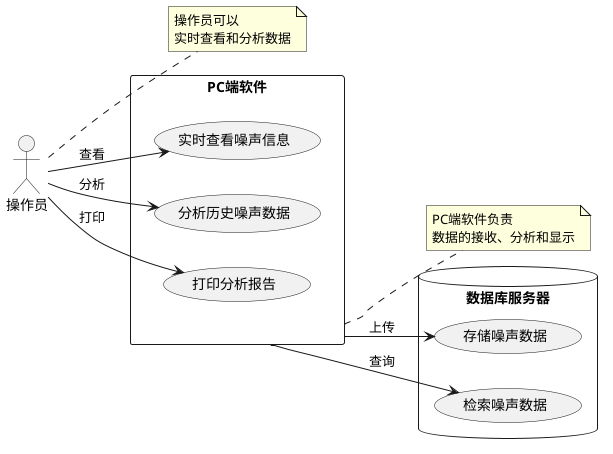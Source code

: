 @startuml

left to right direction
skinparam packageStyle rectangle

actor 操作员 as Operator
rectangle PC端软件 {
  usecase (实时查看噪声信息) as UC1
  usecase (分析历史噪声数据) as UC2
  usecase (打印分析报告) as UC3
}
database 数据库服务器 {
  usecase (存储噪声数据) as UC4
  usecase (检索噪声数据) as UC5
}

Operator --> UC1 : 查看
Operator --> UC2 : 分析
Operator --> UC3 : 打印

PC端软件 --> UC4 : 上传
PC端软件 --> UC5 : 查询

note right of Operator : 操作员可以\n实时查看和分析数据
note right of PC端软件 : PC端软件负责\n数据的接收、分析和显示

@enduml